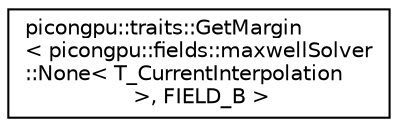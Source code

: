 digraph "Graphical Class Hierarchy"
{
 // LATEX_PDF_SIZE
  edge [fontname="Helvetica",fontsize="10",labelfontname="Helvetica",labelfontsize="10"];
  node [fontname="Helvetica",fontsize="10",shape=record];
  rankdir="LR";
  Node0 [label="picongpu::traits::GetMargin\l\< picongpu::fields::maxwellSolver\l::None\< T_CurrentInterpolation\l \>, FIELD_B \>",height=0.2,width=0.4,color="black", fillcolor="white", style="filled",URL="$structpicongpu_1_1traits_1_1_get_margin_3_01picongpu_1_1fields_1_1maxwell_solver_1_1_none_3_01_tbdf7e190d4b39de55f4455123180e952.html",tooltip=" "];
}
